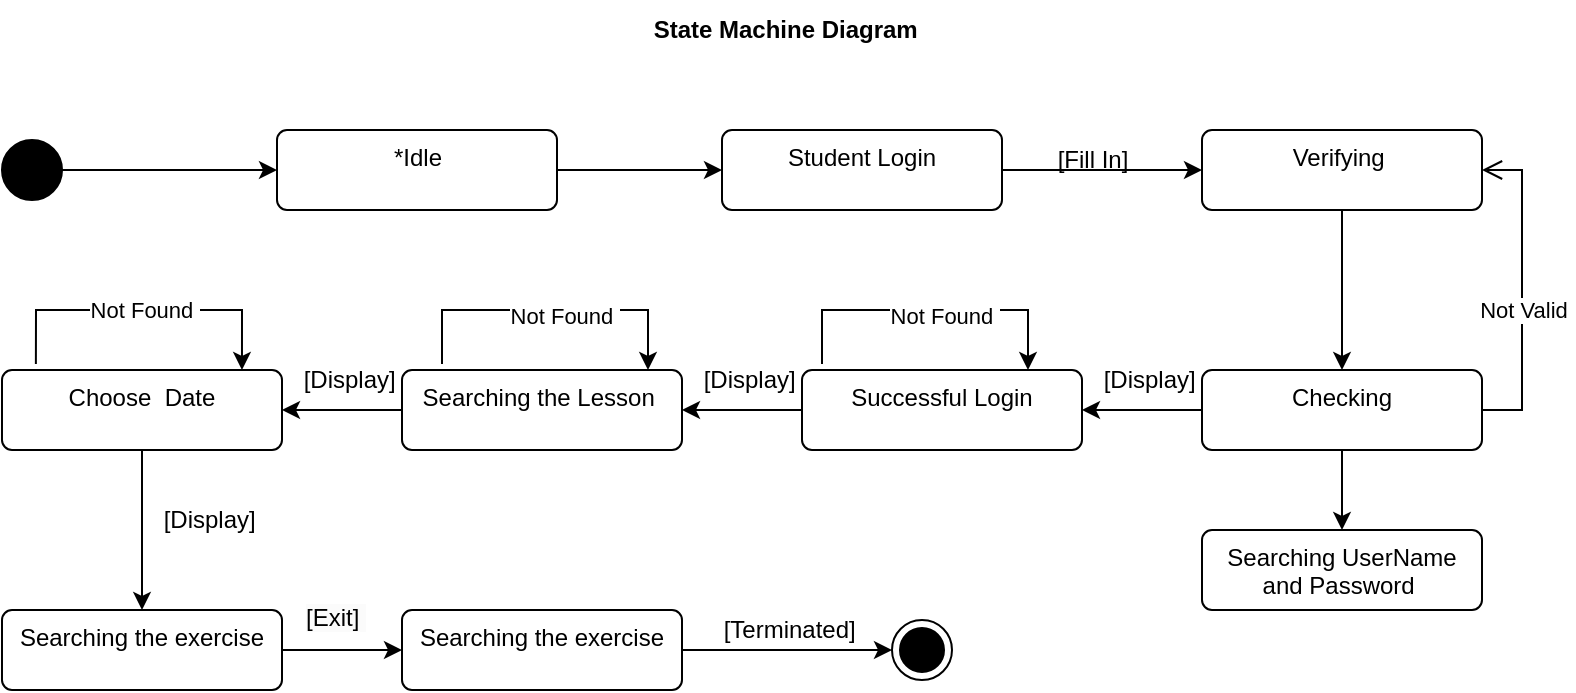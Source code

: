 <mxfile version="21.0.6" type="device"><diagram id="rlrzkq5XUhyHDOFz3TZg" name="Σελίδα-1"><mxGraphModel dx="1434" dy="764" grid="0" gridSize="10" guides="1" tooltips="1" connect="1" arrows="1" fold="1" page="1" pageScale="1" pageWidth="827" pageHeight="1169" math="0" shadow="0"><root><mxCell id="0"/><mxCell id="1" parent="0"/><mxCell id="LJAxsVxSJbMf8N37s_-D-2" value="State Machine Diagram&amp;nbsp;" style="text;html=1;align=center;verticalAlign=middle;resizable=0;points=[];autosize=1;strokeColor=none;fillColor=none;fontStyle=1" parent="1" vertex="1"><mxGeometry x="353" y="335" width="160" height="30" as="geometry"/></mxCell><mxCell id="LJAxsVxSJbMf8N37s_-D-31" value="" style="edgeStyle=orthogonalEdgeStyle;rounded=0;orthogonalLoop=1;jettySize=auto;html=1;" parent="1" source="LJAxsVxSJbMf8N37s_-D-5" target="LJAxsVxSJbMf8N37s_-D-25" edge="1"><mxGeometry relative="1" as="geometry"/></mxCell><mxCell id="LJAxsVxSJbMf8N37s_-D-5" value="" style="ellipse;fillColor=strokeColor;html=1;" parent="1" vertex="1"><mxGeometry x="40" y="405" width="30" height="30" as="geometry"/></mxCell><mxCell id="LJAxsVxSJbMf8N37s_-D-18" value="" style="endArrow=open;startArrow=none;endFill=0;startFill=0;endSize=8;html=1;verticalAlign=bottom;labelBackgroundColor=none;strokeWidth=1;rounded=0;exitX=1;exitY=0.5;exitDx=0;exitDy=0;entryX=1;entryY=0.5;entryDx=0;entryDy=0;" parent="1" source="LJAxsVxSJbMf8N37s_-D-45" target="LJAxsVxSJbMf8N37s_-D-27" edge="1"><mxGeometry width="160" relative="1" as="geometry"><mxPoint x="720" y="540" as="sourcePoint"/><mxPoint x="774" y="337" as="targetPoint"/><Array as="points"><mxPoint x="800" y="540"/><mxPoint x="800" y="420"/></Array></mxGeometry></mxCell><mxCell id="LJAxsVxSJbMf8N37s_-D-19" value="Not Valid&amp;nbsp;" style="edgeLabel;html=1;align=center;verticalAlign=middle;resizable=0;points=[];" parent="LJAxsVxSJbMf8N37s_-D-18" vertex="1" connectable="0"><mxGeometry x="-0.127" y="-2" relative="1" as="geometry"><mxPoint as="offset"/></mxGeometry></mxCell><mxCell id="LJAxsVxSJbMf8N37s_-D-32" value="" style="edgeStyle=orthogonalEdgeStyle;rounded=0;orthogonalLoop=1;jettySize=auto;html=1;" parent="1" source="LJAxsVxSJbMf8N37s_-D-25" target="LJAxsVxSJbMf8N37s_-D-26" edge="1"><mxGeometry relative="1" as="geometry"/></mxCell><mxCell id="LJAxsVxSJbMf8N37s_-D-25" value="*Idle" style="html=1;align=center;verticalAlign=top;rounded=1;absoluteArcSize=1;arcSize=10;dashed=0;whiteSpace=wrap;" parent="1" vertex="1"><mxGeometry x="177.5" y="400" width="140" height="40" as="geometry"/></mxCell><mxCell id="LJAxsVxSJbMf8N37s_-D-33" value="" style="edgeStyle=orthogonalEdgeStyle;rounded=0;orthogonalLoop=1;jettySize=auto;html=1;" parent="1" source="LJAxsVxSJbMf8N37s_-D-26" target="LJAxsVxSJbMf8N37s_-D-27" edge="1"><mxGeometry relative="1" as="geometry"/></mxCell><mxCell id="LJAxsVxSJbMf8N37s_-D-26" value="Student Login" style="html=1;align=center;verticalAlign=top;rounded=1;absoluteArcSize=1;arcSize=10;dashed=0;whiteSpace=wrap;" parent="1" vertex="1"><mxGeometry x="400" y="400" width="140" height="40" as="geometry"/></mxCell><mxCell id="LJAxsVxSJbMf8N37s_-D-48" value="" style="edgeStyle=orthogonalEdgeStyle;rounded=0;orthogonalLoop=1;jettySize=auto;html=1;" parent="1" source="LJAxsVxSJbMf8N37s_-D-27" target="LJAxsVxSJbMf8N37s_-D-45" edge="1"><mxGeometry relative="1" as="geometry"/></mxCell><mxCell id="LJAxsVxSJbMf8N37s_-D-27" value="Verifying&amp;nbsp;" style="html=1;align=center;verticalAlign=top;rounded=1;absoluteArcSize=1;arcSize=10;dashed=0;whiteSpace=wrap;" parent="1" vertex="1"><mxGeometry x="640" y="400" width="140" height="40" as="geometry"/></mxCell><mxCell id="LJAxsVxSJbMf8N37s_-D-28" value="Searching UserName and Password&amp;nbsp;" style="html=1;align=center;verticalAlign=top;rounded=1;absoluteArcSize=1;arcSize=10;dashed=0;whiteSpace=wrap;" parent="1" vertex="1"><mxGeometry x="640" y="600" width="140" height="40" as="geometry"/></mxCell><mxCell id="LJAxsVxSJbMf8N37s_-D-41" value="" style="edgeStyle=orthogonalEdgeStyle;rounded=0;orthogonalLoop=1;jettySize=auto;html=1;" parent="1" source="LJAxsVxSJbMf8N37s_-D-37" target="LJAxsVxSJbMf8N37s_-D-39" edge="1"><mxGeometry relative="1" as="geometry"/></mxCell><mxCell id="LJAxsVxSJbMf8N37s_-D-37" value="Successful Login" style="html=1;align=center;verticalAlign=top;rounded=1;absoluteArcSize=1;arcSize=10;dashed=0;whiteSpace=wrap;" parent="1" vertex="1"><mxGeometry x="440" y="520" width="140" height="40" as="geometry"/></mxCell><mxCell id="LJAxsVxSJbMf8N37s_-D-42" value="" style="edgeStyle=orthogonalEdgeStyle;rounded=0;orthogonalLoop=1;jettySize=auto;html=1;" parent="1" source="LJAxsVxSJbMf8N37s_-D-39" target="LJAxsVxSJbMf8N37s_-D-40" edge="1"><mxGeometry relative="1" as="geometry"/></mxCell><mxCell id="LJAxsVxSJbMf8N37s_-D-39" value="Searching the Lesson&amp;nbsp;" style="html=1;align=center;verticalAlign=top;rounded=1;absoluteArcSize=1;arcSize=10;dashed=0;whiteSpace=wrap;" parent="1" vertex="1"><mxGeometry x="240" y="520" width="140" height="40" as="geometry"/></mxCell><mxCell id="LJAxsVxSJbMf8N37s_-D-44" value="" style="edgeStyle=orthogonalEdgeStyle;rounded=0;orthogonalLoop=1;jettySize=auto;html=1;" parent="1" source="LJAxsVxSJbMf8N37s_-D-40" target="LJAxsVxSJbMf8N37s_-D-43" edge="1"><mxGeometry relative="1" as="geometry"/></mxCell><mxCell id="LJAxsVxSJbMf8N37s_-D-40" value="Choose&amp;nbsp; Date" style="html=1;align=center;verticalAlign=top;rounded=1;absoluteArcSize=1;arcSize=10;dashed=0;whiteSpace=wrap;" parent="1" vertex="1"><mxGeometry x="40" y="520" width="140" height="40" as="geometry"/></mxCell><mxCell id="LJAxsVxSJbMf8N37s_-D-73" value="" style="edgeStyle=orthogonalEdgeStyle;rounded=0;orthogonalLoop=1;jettySize=auto;html=1;" parent="1" source="LJAxsVxSJbMf8N37s_-D-43" target="LJAxsVxSJbMf8N37s_-D-72" edge="1"><mxGeometry relative="1" as="geometry"/></mxCell><mxCell id="LJAxsVxSJbMf8N37s_-D-43" value="Searching the exercise" style="html=1;align=center;verticalAlign=top;rounded=1;absoluteArcSize=1;arcSize=10;dashed=0;whiteSpace=wrap;" parent="1" vertex="1"><mxGeometry x="40" y="640" width="140" height="40" as="geometry"/></mxCell><mxCell id="LJAxsVxSJbMf8N37s_-D-46" value="" style="edgeStyle=orthogonalEdgeStyle;rounded=0;orthogonalLoop=1;jettySize=auto;html=1;" parent="1" source="LJAxsVxSJbMf8N37s_-D-45" target="LJAxsVxSJbMf8N37s_-D-28" edge="1"><mxGeometry relative="1" as="geometry"/></mxCell><mxCell id="LJAxsVxSJbMf8N37s_-D-47" value="" style="edgeStyle=orthogonalEdgeStyle;rounded=0;orthogonalLoop=1;jettySize=auto;html=1;" parent="1" source="LJAxsVxSJbMf8N37s_-D-45" target="LJAxsVxSJbMf8N37s_-D-37" edge="1"><mxGeometry relative="1" as="geometry"/></mxCell><mxCell id="LJAxsVxSJbMf8N37s_-D-45" value="Checking" style="html=1;align=center;verticalAlign=top;rounded=1;absoluteArcSize=1;arcSize=10;dashed=0;whiteSpace=wrap;" parent="1" vertex="1"><mxGeometry x="640" y="520" width="140" height="40" as="geometry"/></mxCell><mxCell id="LJAxsVxSJbMf8N37s_-D-58" value="" style="endArrow=classic;html=1;rounded=0;exitX=0.121;exitY=-0.075;exitDx=0;exitDy=0;entryX=0.857;entryY=0;entryDx=0;entryDy=0;entryPerimeter=0;exitPerimeter=0;" parent="1" source="LJAxsVxSJbMf8N37s_-D-40" target="LJAxsVxSJbMf8N37s_-D-40" edge="1"><mxGeometry width="50" height="50" relative="1" as="geometry"><mxPoint x="80" y="463" as="sourcePoint"/><mxPoint x="197" y="460" as="targetPoint"/><Array as="points"><mxPoint x="57" y="490"/><mxPoint x="130" y="490"/><mxPoint x="160" y="490"/></Array></mxGeometry></mxCell><mxCell id="LJAxsVxSJbMf8N37s_-D-59" value="Not Found&amp;nbsp;" style="edgeLabel;html=1;align=center;verticalAlign=middle;resizable=0;points=[];" parent="LJAxsVxSJbMf8N37s_-D-58" vertex="1" connectable="0"><mxGeometry x="0.093" y="-3" relative="1" as="geometry"><mxPoint x="-7" y="-3" as="offset"/></mxGeometry></mxCell><mxCell id="LJAxsVxSJbMf8N37s_-D-60" value="" style="endArrow=classic;html=1;rounded=0;exitX=0.121;exitY=-0.075;exitDx=0;exitDy=0;entryX=0.857;entryY=0;entryDx=0;entryDy=0;entryPerimeter=0;exitPerimeter=0;" parent="1" edge="1"><mxGeometry width="50" height="50" relative="1" as="geometry"><mxPoint x="260" y="517" as="sourcePoint"/><mxPoint x="363" y="520" as="targetPoint"/><Array as="points"><mxPoint x="260" y="490"/><mxPoint x="323" y="490"/><mxPoint x="363" y="490"/></Array></mxGeometry></mxCell><mxCell id="LJAxsVxSJbMf8N37s_-D-61" value="Not Found&amp;nbsp;" style="edgeLabel;html=1;align=center;verticalAlign=middle;resizable=0;points=[];" parent="LJAxsVxSJbMf8N37s_-D-60" vertex="1" connectable="0"><mxGeometry x="0.093" y="-3" relative="1" as="geometry"><mxPoint as="offset"/></mxGeometry></mxCell><mxCell id="LJAxsVxSJbMf8N37s_-D-62" value="" style="endArrow=classic;html=1;rounded=0;exitX=0.121;exitY=-0.075;exitDx=0;exitDy=0;entryX=0.857;entryY=0;entryDx=0;entryDy=0;entryPerimeter=0;exitPerimeter=0;" parent="1" edge="1"><mxGeometry width="50" height="50" relative="1" as="geometry"><mxPoint x="450" y="517" as="sourcePoint"/><mxPoint x="553" y="520" as="targetPoint"/><Array as="points"><mxPoint x="450" y="490"/><mxPoint x="513" y="490"/><mxPoint x="553" y="490"/></Array></mxGeometry></mxCell><mxCell id="LJAxsVxSJbMf8N37s_-D-63" value="Not Found&amp;nbsp;" style="edgeLabel;html=1;align=center;verticalAlign=middle;resizable=0;points=[];" parent="LJAxsVxSJbMf8N37s_-D-62" vertex="1" connectable="0"><mxGeometry x="0.093" y="-3" relative="1" as="geometry"><mxPoint as="offset"/></mxGeometry></mxCell><mxCell id="LJAxsVxSJbMf8N37s_-D-64" value="[Fill In]" style="text;html=1;align=center;verticalAlign=middle;resizable=0;points=[];autosize=1;strokeColor=none;fillColor=none;" parent="1" vertex="1"><mxGeometry x="555" y="400" width="60" height="30" as="geometry"/></mxCell><mxCell id="LJAxsVxSJbMf8N37s_-D-65" value="[Display]&amp;nbsp;" style="text;html=1;align=center;verticalAlign=middle;resizable=0;points=[];autosize=1;strokeColor=none;fillColor=none;" parent="1" vertex="1"><mxGeometry x="580" y="510" width="70" height="30" as="geometry"/></mxCell><mxCell id="LJAxsVxSJbMf8N37s_-D-66" value="[Display]&amp;nbsp;" style="text;html=1;align=center;verticalAlign=middle;resizable=0;points=[];autosize=1;strokeColor=none;fillColor=none;" parent="1" vertex="1"><mxGeometry x="180" y="510" width="70" height="30" as="geometry"/></mxCell><mxCell id="LJAxsVxSJbMf8N37s_-D-67" value="[Display]&amp;nbsp;" style="text;html=1;align=center;verticalAlign=middle;resizable=0;points=[];autosize=1;strokeColor=none;fillColor=none;" parent="1" vertex="1"><mxGeometry x="380" y="510" width="70" height="30" as="geometry"/></mxCell><mxCell id="LJAxsVxSJbMf8N37s_-D-71" value="[Display]&amp;nbsp;" style="text;html=1;align=center;verticalAlign=middle;resizable=0;points=[];autosize=1;strokeColor=none;fillColor=none;" parent="1" vertex="1"><mxGeometry x="110" y="580" width="70" height="30" as="geometry"/></mxCell><mxCell id="LJAxsVxSJbMf8N37s_-D-76" value="" style="edgeStyle=orthogonalEdgeStyle;rounded=0;orthogonalLoop=1;jettySize=auto;html=1;" parent="1" source="LJAxsVxSJbMf8N37s_-D-72" target="LJAxsVxSJbMf8N37s_-D-75" edge="1"><mxGeometry relative="1" as="geometry"/></mxCell><mxCell id="LJAxsVxSJbMf8N37s_-D-72" value="Searching the exercise" style="html=1;align=center;verticalAlign=top;rounded=1;absoluteArcSize=1;arcSize=10;dashed=0;whiteSpace=wrap;" parent="1" vertex="1"><mxGeometry x="240" y="640" width="140" height="40" as="geometry"/></mxCell><mxCell id="LJAxsVxSJbMf8N37s_-D-74" value="&lt;span style=&quot;color: rgb(0, 0, 0); font-family: Helvetica; font-size: 12px; font-style: normal; font-variant-ligatures: normal; font-variant-caps: normal; font-weight: 400; letter-spacing: normal; orphans: 2; text-align: center; text-indent: 0px; text-transform: none; widows: 2; word-spacing: 0px; -webkit-text-stroke-width: 0px; background-color: rgb(251, 251, 251); text-decoration-thickness: initial; text-decoration-style: initial; text-decoration-color: initial; float: none; display: inline !important;&quot;&gt;[Exit]&amp;nbsp;&lt;/span&gt;" style="text;whiteSpace=wrap;html=1;" parent="1" vertex="1"><mxGeometry x="190" y="630" width="80" height="40" as="geometry"/></mxCell><mxCell id="LJAxsVxSJbMf8N37s_-D-75" value="" style="ellipse;html=1;shape=endState;fillColor=strokeColor;" parent="1" vertex="1"><mxGeometry x="485" y="645" width="30" height="30" as="geometry"/></mxCell><mxCell id="LJAxsVxSJbMf8N37s_-D-77" value="[Terminated]&amp;nbsp;" style="text;html=1;align=center;verticalAlign=middle;resizable=0;points=[];autosize=1;strokeColor=none;fillColor=none;" parent="1" vertex="1"><mxGeometry x="390" y="635" width="90" height="30" as="geometry"/></mxCell></root></mxGraphModel></diagram></mxfile>